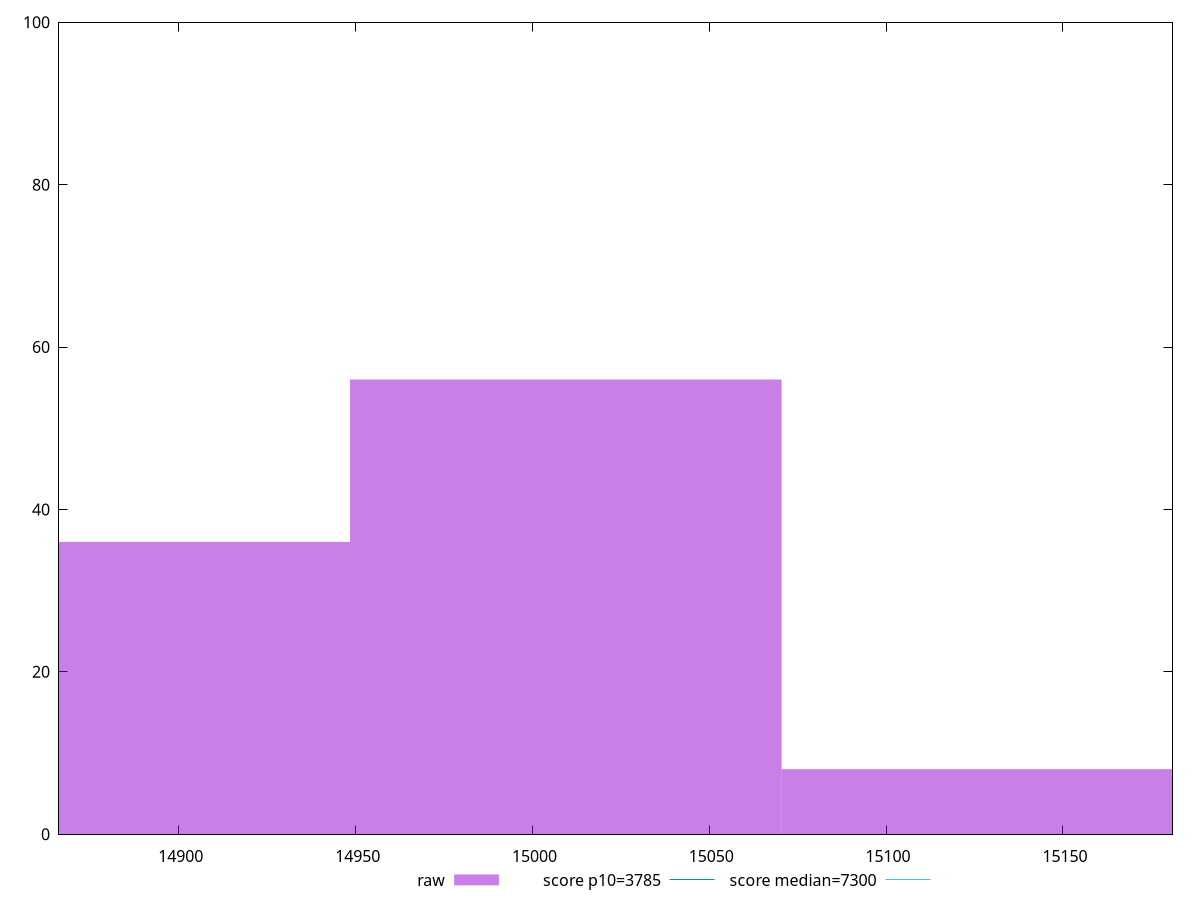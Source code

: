 reset

$raw <<EOF
14887.401701436147 36
15131.457467033462 8
15009.429584234804 56
EOF

set key outside below
set boxwidth 122.02788279865695
set xrange [14866.12:15180.987]
set yrange [0:100]
set trange [0:100]
set style fill transparent solid 0.5 noborder

set parametric
set terminal svg size 640, 490 enhanced background rgb 'white'
set output "reports/report_00031_2021-02-24T23-18-18.084Z/interactive/samples/astro/raw/histogram.svg"

plot $raw title "raw" with boxes, \
     3785,t title "score p10=3785", \
     7300,t title "score median=7300"

reset
